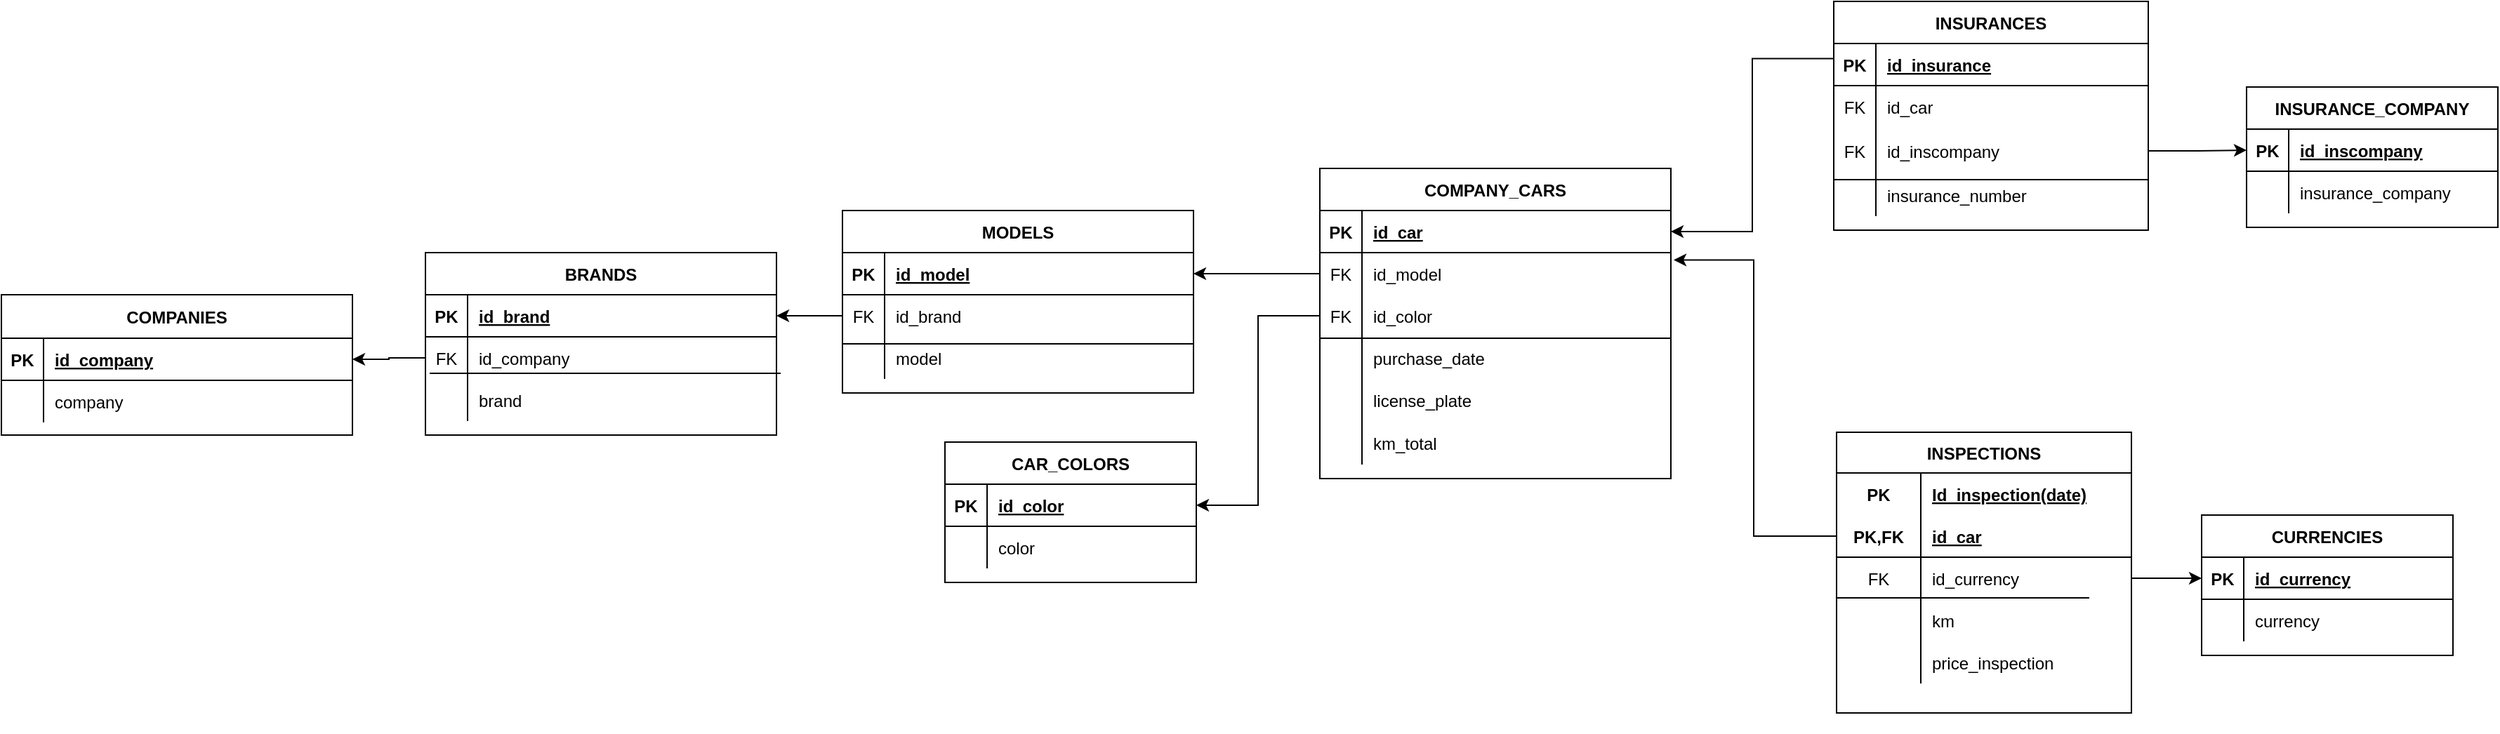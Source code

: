 <mxfile version="20.3.0" type="device"><diagram id="R2lEEEUBdFMjLlhIrx00" name="Diagrama E-R_Practica_YeseniaAndrac"><mxGraphModel dx="2715" dy="1328" grid="1" gridSize="10" guides="1" tooltips="1" connect="1" arrows="1" fold="1" page="1" pageScale="1" pageWidth="850" pageHeight="1100" math="0" shadow="0" extFonts="Permanent Marker^https://fonts.googleapis.com/css?family=Permanent+Marker"><root><mxCell id="0"/><mxCell id="1" parent="0"/><mxCell id="A-ps9VTv0OGeyda98y38-13" value="COMPANIES" style="shape=table;startSize=31;container=1;collapsible=1;childLayout=tableLayout;fixedRows=1;rowLines=0;fontStyle=1;align=center;resizeLast=1;" vertex="1" parent="1"><mxGeometry x="-559" y="259" width="250" height="100" as="geometry"/></mxCell><mxCell id="A-ps9VTv0OGeyda98y38-14" value="" style="shape=partialRectangle;collapsible=0;dropTarget=0;pointerEvents=0;fillColor=none;points=[[0,0.5],[1,0.5]];portConstraint=eastwest;top=0;left=0;right=0;bottom=1;" vertex="1" parent="A-ps9VTv0OGeyda98y38-13"><mxGeometry y="31" width="250" height="30" as="geometry"/></mxCell><mxCell id="A-ps9VTv0OGeyda98y38-15" value="PK" style="shape=partialRectangle;overflow=hidden;connectable=0;fillColor=none;top=0;left=0;bottom=0;right=0;fontStyle=1;" vertex="1" parent="A-ps9VTv0OGeyda98y38-14"><mxGeometry width="30" height="30" as="geometry"><mxRectangle width="30" height="30" as="alternateBounds"/></mxGeometry></mxCell><mxCell id="A-ps9VTv0OGeyda98y38-16" value="id_company" style="shape=partialRectangle;overflow=hidden;connectable=0;fillColor=none;top=0;left=0;bottom=0;right=0;align=left;spacingLeft=6;fontStyle=5;" vertex="1" parent="A-ps9VTv0OGeyda98y38-14"><mxGeometry x="30" width="220" height="30" as="geometry"><mxRectangle width="220" height="30" as="alternateBounds"/></mxGeometry></mxCell><mxCell id="A-ps9VTv0OGeyda98y38-17" value="" style="shape=partialRectangle;collapsible=0;dropTarget=0;pointerEvents=0;fillColor=none;points=[[0,0.5],[1,0.5]];portConstraint=eastwest;top=0;left=0;right=0;bottom=0;" vertex="1" parent="A-ps9VTv0OGeyda98y38-13"><mxGeometry y="61" width="250" height="30" as="geometry"/></mxCell><mxCell id="A-ps9VTv0OGeyda98y38-18" value="" style="shape=partialRectangle;overflow=hidden;connectable=0;fillColor=none;top=0;left=0;bottom=0;right=0;" vertex="1" parent="A-ps9VTv0OGeyda98y38-17"><mxGeometry width="30" height="30" as="geometry"><mxRectangle width="30" height="30" as="alternateBounds"/></mxGeometry></mxCell><mxCell id="A-ps9VTv0OGeyda98y38-19" value="company" style="shape=partialRectangle;overflow=hidden;connectable=0;fillColor=none;top=0;left=0;bottom=0;right=0;align=left;spacingLeft=6;" vertex="1" parent="A-ps9VTv0OGeyda98y38-17"><mxGeometry x="30" width="220" height="30" as="geometry"><mxRectangle width="220" height="30" as="alternateBounds"/></mxGeometry></mxCell><mxCell id="A-ps9VTv0OGeyda98y38-60" value="" style="line;strokeWidth=1;rotatable=0;dashed=0;labelPosition=right;align=left;verticalAlign=middle;spacingTop=0;spacingLeft=6;points=[];portConstraint=eastwest;" vertex="1" parent="1"><mxGeometry x="380" y="285" width="250" height="10" as="geometry"/></mxCell><mxCell id="A-ps9VTv0OGeyda98y38-65" value="" style="group" vertex="1" connectable="0" parent="1"><mxGeometry x="-254" y="229" width="250" height="130" as="geometry"/></mxCell><mxCell id="A-ps9VTv0OGeyda98y38-64" value="" style="line;strokeWidth=1;rotatable=0;dashed=0;labelPosition=right;align=left;verticalAlign=middle;spacingTop=0;spacingLeft=6;points=[];portConstraint=eastwest;" vertex="1" parent="A-ps9VTv0OGeyda98y38-65"><mxGeometry y="81" width="250" height="10" as="geometry"/></mxCell><mxCell id="A-ps9VTv0OGeyda98y38-66" value="" style="group" vertex="1" connectable="0" parent="1"><mxGeometry x="40" y="199" width="250" height="130" as="geometry"/></mxCell><mxCell id="C-vyLk0tnHw3VtMMgP7b-2" value="MODELS" style="shape=table;startSize=30;container=1;collapsible=1;childLayout=tableLayout;fixedRows=1;rowLines=0;fontStyle=1;align=center;resizeLast=1;" parent="A-ps9VTv0OGeyda98y38-66" vertex="1"><mxGeometry width="250" height="130" as="geometry"/></mxCell><mxCell id="C-vyLk0tnHw3VtMMgP7b-3" value="" style="shape=partialRectangle;collapsible=0;dropTarget=0;pointerEvents=0;fillColor=none;points=[[0,0.5],[1,0.5]];portConstraint=eastwest;top=0;left=0;right=0;bottom=1;" parent="C-vyLk0tnHw3VtMMgP7b-2" vertex="1"><mxGeometry y="30" width="250" height="30" as="geometry"/></mxCell><mxCell id="C-vyLk0tnHw3VtMMgP7b-4" value="PK" style="shape=partialRectangle;overflow=hidden;connectable=0;fillColor=none;top=0;left=0;bottom=0;right=0;fontStyle=1;" parent="C-vyLk0tnHw3VtMMgP7b-3" vertex="1"><mxGeometry width="30" height="30" as="geometry"><mxRectangle width="30" height="30" as="alternateBounds"/></mxGeometry></mxCell><mxCell id="C-vyLk0tnHw3VtMMgP7b-5" value="id_model" style="shape=partialRectangle;overflow=hidden;connectable=0;fillColor=none;top=0;left=0;bottom=0;right=0;align=left;spacingLeft=6;fontStyle=5;" parent="C-vyLk0tnHw3VtMMgP7b-3" vertex="1"><mxGeometry x="30" width="220" height="30" as="geometry"><mxRectangle width="220" height="30" as="alternateBounds"/></mxGeometry></mxCell><mxCell id="C-vyLk0tnHw3VtMMgP7b-6" value="" style="shape=partialRectangle;collapsible=0;dropTarget=0;pointerEvents=0;fillColor=none;points=[[0,0.5],[1,0.5]];portConstraint=eastwest;top=0;left=0;right=0;bottom=0;" parent="C-vyLk0tnHw3VtMMgP7b-2" vertex="1"><mxGeometry y="60" width="250" height="30" as="geometry"/></mxCell><mxCell id="C-vyLk0tnHw3VtMMgP7b-7" value="FK" style="shape=partialRectangle;overflow=hidden;connectable=0;fillColor=none;top=0;left=0;bottom=0;right=0;" parent="C-vyLk0tnHw3VtMMgP7b-6" vertex="1"><mxGeometry width="30" height="30" as="geometry"><mxRectangle width="30" height="30" as="alternateBounds"/></mxGeometry></mxCell><mxCell id="C-vyLk0tnHw3VtMMgP7b-8" value="id_brand" style="shape=partialRectangle;overflow=hidden;connectable=0;fillColor=none;top=0;left=0;bottom=0;right=0;align=left;spacingLeft=6;" parent="C-vyLk0tnHw3VtMMgP7b-6" vertex="1"><mxGeometry x="30" width="220" height="30" as="geometry"><mxRectangle width="220" height="30" as="alternateBounds"/></mxGeometry></mxCell><mxCell id="C-vyLk0tnHw3VtMMgP7b-9" value="" style="shape=partialRectangle;collapsible=0;dropTarget=0;pointerEvents=0;fillColor=none;points=[[0,0.5],[1,0.5]];portConstraint=eastwest;top=0;left=0;right=0;bottom=0;" parent="C-vyLk0tnHw3VtMMgP7b-2" vertex="1"><mxGeometry y="90" width="250" height="30" as="geometry"/></mxCell><mxCell id="C-vyLk0tnHw3VtMMgP7b-10" value="" style="shape=partialRectangle;overflow=hidden;connectable=0;fillColor=none;top=0;left=0;bottom=0;right=0;" parent="C-vyLk0tnHw3VtMMgP7b-9" vertex="1"><mxGeometry width="30" height="30" as="geometry"><mxRectangle width="30" height="30" as="alternateBounds"/></mxGeometry></mxCell><mxCell id="C-vyLk0tnHw3VtMMgP7b-11" value="model" style="shape=partialRectangle;overflow=hidden;connectable=0;fillColor=none;top=0;left=0;bottom=0;right=0;align=left;spacingLeft=6;" parent="C-vyLk0tnHw3VtMMgP7b-9" vertex="1"><mxGeometry x="30" width="220" height="30" as="geometry"><mxRectangle width="220" height="30" as="alternateBounds"/></mxGeometry></mxCell><mxCell id="A-ps9VTv0OGeyda98y38-63" value="" style="line;strokeWidth=1;rotatable=0;dashed=0;labelPosition=right;align=left;verticalAlign=middle;spacingTop=0;spacingLeft=6;points=[];portConstraint=eastwest;" vertex="1" parent="A-ps9VTv0OGeyda98y38-66"><mxGeometry y="90" width="250" height="10" as="geometry"/></mxCell><mxCell id="A-ps9VTv0OGeyda98y38-68" value="" style="group" vertex="1" connectable="0" parent="1"><mxGeometry x="380" y="169" width="250" height="221" as="geometry"/></mxCell><mxCell id="A-ps9VTv0OGeyda98y38-24" value="COMPANY_CARS" style="shape=table;startSize=30;container=1;collapsible=1;childLayout=tableLayout;fixedRows=1;rowLines=0;fontStyle=1;align=center;resizeLast=1;" vertex="1" parent="A-ps9VTv0OGeyda98y38-68"><mxGeometry width="250" height="221" as="geometry"/></mxCell><mxCell id="A-ps9VTv0OGeyda98y38-25" value="" style="shape=partialRectangle;collapsible=0;dropTarget=0;pointerEvents=0;fillColor=none;points=[[0,0.5],[1,0.5]];portConstraint=eastwest;top=0;left=0;right=0;bottom=1;" vertex="1" parent="A-ps9VTv0OGeyda98y38-24"><mxGeometry y="30" width="250" height="30" as="geometry"/></mxCell><mxCell id="A-ps9VTv0OGeyda98y38-26" value="PK" style="shape=partialRectangle;overflow=hidden;connectable=0;fillColor=none;top=0;left=0;bottom=0;right=0;fontStyle=1;" vertex="1" parent="A-ps9VTv0OGeyda98y38-25"><mxGeometry width="30" height="30" as="geometry"><mxRectangle width="30" height="30" as="alternateBounds"/></mxGeometry></mxCell><mxCell id="A-ps9VTv0OGeyda98y38-27" value="id_car" style="shape=partialRectangle;overflow=hidden;connectable=0;fillColor=none;top=0;left=0;bottom=0;right=0;align=left;spacingLeft=6;fontStyle=5;" vertex="1" parent="A-ps9VTv0OGeyda98y38-25"><mxGeometry x="30" width="220" height="30" as="geometry"><mxRectangle width="220" height="30" as="alternateBounds"/></mxGeometry></mxCell><mxCell id="A-ps9VTv0OGeyda98y38-28" value="" style="shape=partialRectangle;collapsible=0;dropTarget=0;pointerEvents=0;fillColor=none;points=[[0,0.5],[1,0.5]];portConstraint=eastwest;top=0;left=0;right=0;bottom=0;" vertex="1" parent="A-ps9VTv0OGeyda98y38-24"><mxGeometry y="60" width="250" height="30" as="geometry"/></mxCell><mxCell id="A-ps9VTv0OGeyda98y38-29" value="FK" style="shape=partialRectangle;overflow=hidden;connectable=0;fillColor=none;top=0;left=0;bottom=0;right=0;" vertex="1" parent="A-ps9VTv0OGeyda98y38-28"><mxGeometry width="30" height="30" as="geometry"><mxRectangle width="30" height="30" as="alternateBounds"/></mxGeometry></mxCell><mxCell id="A-ps9VTv0OGeyda98y38-30" value="id_model" style="shape=partialRectangle;overflow=hidden;connectable=0;fillColor=none;top=0;left=0;bottom=0;right=0;align=left;spacingLeft=6;" vertex="1" parent="A-ps9VTv0OGeyda98y38-28"><mxGeometry x="30" width="220" height="30" as="geometry"><mxRectangle width="220" height="30" as="alternateBounds"/></mxGeometry></mxCell><mxCell id="A-ps9VTv0OGeyda98y38-31" value="" style="shape=partialRectangle;collapsible=0;dropTarget=0;pointerEvents=0;fillColor=none;points=[[0,0.5],[1,0.5]];portConstraint=eastwest;top=0;left=0;right=0;bottom=0;" vertex="1" parent="A-ps9VTv0OGeyda98y38-24"><mxGeometry y="90" width="250" height="30" as="geometry"/></mxCell><mxCell id="A-ps9VTv0OGeyda98y38-32" value="FK" style="shape=partialRectangle;overflow=hidden;connectable=0;fillColor=none;top=0;left=0;bottom=0;right=0;" vertex="1" parent="A-ps9VTv0OGeyda98y38-31"><mxGeometry width="30" height="30" as="geometry"><mxRectangle width="30" height="30" as="alternateBounds"/></mxGeometry></mxCell><mxCell id="A-ps9VTv0OGeyda98y38-33" value="id_color" style="shape=partialRectangle;overflow=hidden;connectable=0;fillColor=none;top=0;left=0;bottom=0;right=0;align=left;spacingLeft=6;" vertex="1" parent="A-ps9VTv0OGeyda98y38-31"><mxGeometry x="30" width="220" height="30" as="geometry"><mxRectangle width="220" height="30" as="alternateBounds"/></mxGeometry></mxCell><mxCell id="A-ps9VTv0OGeyda98y38-34" value="" style="shape=partialRectangle;collapsible=0;dropTarget=0;pointerEvents=0;fillColor=none;points=[[0,0.5],[1,0.5]];portConstraint=eastwest;top=0;left=0;right=0;bottom=0;" vertex="1" parent="A-ps9VTv0OGeyda98y38-24"><mxGeometry y="120" width="250" height="30" as="geometry"/></mxCell><mxCell id="A-ps9VTv0OGeyda98y38-35" value="" style="shape=partialRectangle;overflow=hidden;connectable=0;fillColor=none;top=0;left=0;bottom=0;right=0;" vertex="1" parent="A-ps9VTv0OGeyda98y38-34"><mxGeometry width="30" height="30" as="geometry"><mxRectangle width="30" height="30" as="alternateBounds"/></mxGeometry></mxCell><mxCell id="A-ps9VTv0OGeyda98y38-36" value="purchase_date" style="shape=partialRectangle;overflow=hidden;connectable=0;fillColor=none;top=0;left=0;bottom=0;right=0;align=left;spacingLeft=6;" vertex="1" parent="A-ps9VTv0OGeyda98y38-34"><mxGeometry x="30" width="220" height="30" as="geometry"><mxRectangle width="220" height="30" as="alternateBounds"/></mxGeometry></mxCell><mxCell id="A-ps9VTv0OGeyda98y38-50" value="" style="shape=partialRectangle;collapsible=0;dropTarget=0;pointerEvents=0;fillColor=none;points=[[0,0.5],[1,0.5]];portConstraint=eastwest;top=0;left=0;right=0;bottom=0;" vertex="1" parent="A-ps9VTv0OGeyda98y38-24"><mxGeometry y="150" width="250" height="30" as="geometry"/></mxCell><mxCell id="A-ps9VTv0OGeyda98y38-51" value="" style="shape=partialRectangle;overflow=hidden;connectable=0;fillColor=none;top=0;left=0;bottom=0;right=0;" vertex="1" parent="A-ps9VTv0OGeyda98y38-50"><mxGeometry width="30" height="30" as="geometry"><mxRectangle width="30" height="30" as="alternateBounds"/></mxGeometry></mxCell><mxCell id="A-ps9VTv0OGeyda98y38-52" value="license_plate" style="shape=partialRectangle;overflow=hidden;connectable=0;fillColor=none;top=0;left=0;bottom=0;right=0;align=left;spacingLeft=6;" vertex="1" parent="A-ps9VTv0OGeyda98y38-50"><mxGeometry x="30" width="220" height="30" as="geometry"><mxRectangle width="220" height="30" as="alternateBounds"/></mxGeometry></mxCell><mxCell id="A-ps9VTv0OGeyda98y38-54" value="" style="shape=partialRectangle;collapsible=0;dropTarget=0;pointerEvents=0;fillColor=none;points=[[0,0.5],[1,0.5]];portConstraint=eastwest;top=0;left=0;right=0;bottom=0;" vertex="1" parent="A-ps9VTv0OGeyda98y38-24"><mxGeometry y="180" width="250" height="31" as="geometry"/></mxCell><mxCell id="A-ps9VTv0OGeyda98y38-55" value="" style="shape=partialRectangle;overflow=hidden;connectable=0;fillColor=none;top=0;left=0;bottom=0;right=0;" vertex="1" parent="A-ps9VTv0OGeyda98y38-54"><mxGeometry width="30" height="31" as="geometry"><mxRectangle width="30" height="31" as="alternateBounds"/></mxGeometry></mxCell><mxCell id="A-ps9VTv0OGeyda98y38-56" value="km_total" style="shape=partialRectangle;overflow=hidden;connectable=0;fillColor=none;top=0;left=0;bottom=0;right=0;align=left;spacingLeft=6;" vertex="1" parent="A-ps9VTv0OGeyda98y38-54"><mxGeometry x="30" width="220" height="31" as="geometry"><mxRectangle width="220" height="31" as="alternateBounds"/></mxGeometry></mxCell><mxCell id="A-ps9VTv0OGeyda98y38-67" value="" style="line;strokeWidth=1;rotatable=0;dashed=0;labelPosition=right;align=left;verticalAlign=middle;spacingTop=0;spacingLeft=6;points=[];portConstraint=eastwest;" vertex="1" parent="A-ps9VTv0OGeyda98y38-68"><mxGeometry y="116" width="250" height="10" as="geometry"/></mxCell><mxCell id="A-ps9VTv0OGeyda98y38-69" style="edgeStyle=orthogonalEdgeStyle;rounded=0;orthogonalLoop=1;jettySize=auto;html=1;exitX=0;exitY=0.5;exitDx=0;exitDy=0;entryX=1;entryY=0.5;entryDx=0;entryDy=0;" edge="1" parent="1" source="A-ps9VTv0OGeyda98y38-28" target="C-vyLk0tnHw3VtMMgP7b-3"><mxGeometry relative="1" as="geometry"><mxPoint x="310" y="290" as="targetPoint"/></mxGeometry></mxCell><mxCell id="A-ps9VTv0OGeyda98y38-70" value="CAR_COLORS" style="shape=table;startSize=30;container=1;collapsible=1;childLayout=tableLayout;fixedRows=1;rowLines=0;fontStyle=1;align=center;resizeLast=1;" vertex="1" parent="1"><mxGeometry x="113" y="364" width="179" height="100" as="geometry"/></mxCell><mxCell id="A-ps9VTv0OGeyda98y38-71" value="" style="shape=partialRectangle;collapsible=0;dropTarget=0;pointerEvents=0;fillColor=none;points=[[0,0.5],[1,0.5]];portConstraint=eastwest;top=0;left=0;right=0;bottom=1;" vertex="1" parent="A-ps9VTv0OGeyda98y38-70"><mxGeometry y="30" width="179" height="30" as="geometry"/></mxCell><mxCell id="A-ps9VTv0OGeyda98y38-72" value="PK" style="shape=partialRectangle;overflow=hidden;connectable=0;fillColor=none;top=0;left=0;bottom=0;right=0;fontStyle=1;" vertex="1" parent="A-ps9VTv0OGeyda98y38-71"><mxGeometry width="30" height="30" as="geometry"><mxRectangle width="30" height="30" as="alternateBounds"/></mxGeometry></mxCell><mxCell id="A-ps9VTv0OGeyda98y38-73" value="id_color" style="shape=partialRectangle;overflow=hidden;connectable=0;fillColor=none;top=0;left=0;bottom=0;right=0;align=left;spacingLeft=6;fontStyle=5;" vertex="1" parent="A-ps9VTv0OGeyda98y38-71"><mxGeometry x="30" width="149" height="30" as="geometry"><mxRectangle width="149" height="30" as="alternateBounds"/></mxGeometry></mxCell><mxCell id="A-ps9VTv0OGeyda98y38-74" value="" style="shape=partialRectangle;collapsible=0;dropTarget=0;pointerEvents=0;fillColor=none;points=[[0,0.5],[1,0.5]];portConstraint=eastwest;top=0;left=0;right=0;bottom=0;" vertex="1" parent="A-ps9VTv0OGeyda98y38-70"><mxGeometry y="60" width="179" height="30" as="geometry"/></mxCell><mxCell id="A-ps9VTv0OGeyda98y38-75" value="" style="shape=partialRectangle;overflow=hidden;connectable=0;fillColor=none;top=0;left=0;bottom=0;right=0;" vertex="1" parent="A-ps9VTv0OGeyda98y38-74"><mxGeometry width="30" height="30" as="geometry"><mxRectangle width="30" height="30" as="alternateBounds"/></mxGeometry></mxCell><mxCell id="A-ps9VTv0OGeyda98y38-76" value="color" style="shape=partialRectangle;overflow=hidden;connectable=0;fillColor=none;top=0;left=0;bottom=0;right=0;align=left;spacingLeft=6;" vertex="1" parent="A-ps9VTv0OGeyda98y38-74"><mxGeometry x="30" width="149" height="30" as="geometry"><mxRectangle width="149" height="30" as="alternateBounds"/></mxGeometry></mxCell><mxCell id="A-ps9VTv0OGeyda98y38-77" style="edgeStyle=orthogonalEdgeStyle;rounded=0;orthogonalLoop=1;jettySize=auto;html=1;exitX=0;exitY=0.5;exitDx=0;exitDy=0;entryX=1;entryY=0.5;entryDx=0;entryDy=0;" edge="1" parent="1" source="A-ps9VTv0OGeyda98y38-31" target="A-ps9VTv0OGeyda98y38-71"><mxGeometry relative="1" as="geometry"/></mxCell><mxCell id="A-ps9VTv0OGeyda98y38-79" style="edgeStyle=orthogonalEdgeStyle;rounded=0;orthogonalLoop=1;jettySize=auto;html=1;exitX=0;exitY=0.5;exitDx=0;exitDy=0;entryX=1;entryY=0.5;entryDx=0;entryDy=0;" edge="1" parent="1" source="C-vyLk0tnHw3VtMMgP7b-6" target="A-ps9VTv0OGeyda98y38-3"><mxGeometry relative="1" as="geometry"><mxPoint x="10" y="240" as="targetPoint"/></mxGeometry></mxCell><mxCell id="A-ps9VTv0OGeyda98y38-81" style="edgeStyle=orthogonalEdgeStyle;rounded=0;orthogonalLoop=1;jettySize=auto;html=1;exitX=0;exitY=0.5;exitDx=0;exitDy=0;entryX=1;entryY=0.5;entryDx=0;entryDy=0;" edge="1" parent="1" source="A-ps9VTv0OGeyda98y38-6" target="A-ps9VTv0OGeyda98y38-14"><mxGeometry relative="1" as="geometry"/></mxCell><mxCell id="A-ps9VTv0OGeyda98y38-2" value="BRANDS" style="shape=table;startSize=30;container=1;collapsible=1;childLayout=tableLayout;fixedRows=1;rowLines=0;fontStyle=1;align=center;resizeLast=1;" vertex="1" parent="1"><mxGeometry x="-257" y="229" width="250" height="130" as="geometry"/></mxCell><mxCell id="A-ps9VTv0OGeyda98y38-3" value="" style="shape=partialRectangle;collapsible=0;dropTarget=0;pointerEvents=0;fillColor=none;points=[[0,0.5],[1,0.5]];portConstraint=eastwest;top=0;left=0;right=0;bottom=1;" vertex="1" parent="A-ps9VTv0OGeyda98y38-2"><mxGeometry y="30" width="250" height="30" as="geometry"/></mxCell><mxCell id="A-ps9VTv0OGeyda98y38-4" value="PK" style="shape=partialRectangle;overflow=hidden;connectable=0;fillColor=none;top=0;left=0;bottom=0;right=0;fontStyle=1;" vertex="1" parent="A-ps9VTv0OGeyda98y38-3"><mxGeometry width="30" height="30" as="geometry"><mxRectangle width="30" height="30" as="alternateBounds"/></mxGeometry></mxCell><mxCell id="A-ps9VTv0OGeyda98y38-5" value="id_brand" style="shape=partialRectangle;overflow=hidden;connectable=0;fillColor=none;top=0;left=0;bottom=0;right=0;align=left;spacingLeft=6;fontStyle=5;" vertex="1" parent="A-ps9VTv0OGeyda98y38-3"><mxGeometry x="30" width="220" height="30" as="geometry"><mxRectangle width="220" height="30" as="alternateBounds"/></mxGeometry></mxCell><mxCell id="A-ps9VTv0OGeyda98y38-6" value="" style="shape=partialRectangle;collapsible=0;dropTarget=0;pointerEvents=0;fillColor=none;points=[[0,0.5],[1,0.5]];portConstraint=eastwest;top=0;left=0;right=0;bottom=0;" vertex="1" parent="A-ps9VTv0OGeyda98y38-2"><mxGeometry y="60" width="250" height="30" as="geometry"/></mxCell><mxCell id="A-ps9VTv0OGeyda98y38-7" value="FK" style="shape=partialRectangle;overflow=hidden;connectable=0;fillColor=none;top=0;left=0;bottom=0;right=0;" vertex="1" parent="A-ps9VTv0OGeyda98y38-6"><mxGeometry width="30" height="30" as="geometry"><mxRectangle width="30" height="30" as="alternateBounds"/></mxGeometry></mxCell><mxCell id="A-ps9VTv0OGeyda98y38-8" value="id_company" style="shape=partialRectangle;overflow=hidden;connectable=0;fillColor=none;top=0;left=0;bottom=0;right=0;align=left;spacingLeft=6;" vertex="1" parent="A-ps9VTv0OGeyda98y38-6"><mxGeometry x="30" width="220" height="30" as="geometry"><mxRectangle width="220" height="30" as="alternateBounds"/></mxGeometry></mxCell><mxCell id="A-ps9VTv0OGeyda98y38-9" value="" style="shape=partialRectangle;collapsible=0;dropTarget=0;pointerEvents=0;fillColor=none;points=[[0,0.5],[1,0.5]];portConstraint=eastwest;top=0;left=0;right=0;bottom=0;" vertex="1" parent="A-ps9VTv0OGeyda98y38-2"><mxGeometry y="90" width="250" height="30" as="geometry"/></mxCell><mxCell id="A-ps9VTv0OGeyda98y38-10" value="" style="shape=partialRectangle;overflow=hidden;connectable=0;fillColor=none;top=0;left=0;bottom=0;right=0;" vertex="1" parent="A-ps9VTv0OGeyda98y38-9"><mxGeometry width="30" height="30" as="geometry"><mxRectangle width="30" height="30" as="alternateBounds"/></mxGeometry></mxCell><mxCell id="A-ps9VTv0OGeyda98y38-11" value="brand" style="shape=partialRectangle;overflow=hidden;connectable=0;fillColor=none;top=0;left=0;bottom=0;right=0;align=left;spacingLeft=6;" vertex="1" parent="A-ps9VTv0OGeyda98y38-9"><mxGeometry x="30" width="220" height="30" as="geometry"><mxRectangle width="220" height="30" as="alternateBounds"/></mxGeometry></mxCell><mxCell id="A-ps9VTv0OGeyda98y38-124" value="" style="group" vertex="1" connectable="0" parent="1"><mxGeometry x="870" y="350" width="250" height="221" as="geometry"/></mxCell><mxCell id="A-ps9VTv0OGeyda98y38-198" value="" style="group" vertex="1" connectable="0" parent="A-ps9VTv0OGeyda98y38-124"><mxGeometry x="-122" y="7" width="210" height="200" as="geometry"/></mxCell><mxCell id="A-ps9VTv0OGeyda98y38-172" value="INSPECTIONS" style="shape=table;startSize=29;container=1;collapsible=1;childLayout=tableLayout;fixedRows=1;rowLines=0;fontStyle=1;align=center;resizeLast=1;" vertex="1" parent="A-ps9VTv0OGeyda98y38-198"><mxGeometry width="210" height="200" as="geometry"/></mxCell><mxCell id="A-ps9VTv0OGeyda98y38-173" value="" style="shape=tableRow;horizontal=0;startSize=0;swimlaneHead=0;swimlaneBody=0;fillColor=none;collapsible=0;dropTarget=0;points=[[0,0.5],[1,0.5]];portConstraint=eastwest;top=0;left=0;right=0;bottom=0;" vertex="1" parent="A-ps9VTv0OGeyda98y38-172"><mxGeometry y="29" width="210" height="30" as="geometry"/></mxCell><mxCell id="A-ps9VTv0OGeyda98y38-174" value="PK" style="shape=partialRectangle;connectable=0;fillColor=none;top=0;left=0;bottom=0;right=0;fontStyle=1;overflow=hidden;" vertex="1" parent="A-ps9VTv0OGeyda98y38-173"><mxGeometry width="60" height="30" as="geometry"><mxRectangle width="60" height="30" as="alternateBounds"/></mxGeometry></mxCell><mxCell id="A-ps9VTv0OGeyda98y38-175" value="Id_inspection(date)" style="shape=partialRectangle;connectable=0;fillColor=none;top=0;left=0;bottom=0;right=0;align=left;spacingLeft=6;fontStyle=5;overflow=hidden;" vertex="1" parent="A-ps9VTv0OGeyda98y38-173"><mxGeometry x="60" width="150" height="30" as="geometry"><mxRectangle width="150" height="30" as="alternateBounds"/></mxGeometry></mxCell><mxCell id="A-ps9VTv0OGeyda98y38-176" value="" style="shape=tableRow;horizontal=0;startSize=0;swimlaneHead=0;swimlaneBody=0;fillColor=none;collapsible=0;dropTarget=0;points=[[0,0.5],[1,0.5]];portConstraint=eastwest;top=0;left=0;right=0;bottom=1;" vertex="1" parent="A-ps9VTv0OGeyda98y38-172"><mxGeometry y="59" width="210" height="30" as="geometry"/></mxCell><mxCell id="A-ps9VTv0OGeyda98y38-177" value="PK,FK" style="shape=partialRectangle;connectable=0;fillColor=none;top=0;left=0;bottom=0;right=0;fontStyle=1;overflow=hidden;" vertex="1" parent="A-ps9VTv0OGeyda98y38-176"><mxGeometry width="60" height="30" as="geometry"><mxRectangle width="60" height="30" as="alternateBounds"/></mxGeometry></mxCell><mxCell id="A-ps9VTv0OGeyda98y38-178" value="id_car" style="shape=partialRectangle;connectable=0;fillColor=none;top=0;left=0;bottom=0;right=0;align=left;spacingLeft=6;fontStyle=5;overflow=hidden;" vertex="1" parent="A-ps9VTv0OGeyda98y38-176"><mxGeometry x="60" width="150" height="30" as="geometry"><mxRectangle width="150" height="30" as="alternateBounds"/></mxGeometry></mxCell><mxCell id="A-ps9VTv0OGeyda98y38-179" value="" style="shape=tableRow;horizontal=0;startSize=0;swimlaneHead=0;swimlaneBody=0;fillColor=none;collapsible=0;dropTarget=0;points=[[0,0.5],[1,0.5]];portConstraint=eastwest;top=0;left=0;right=0;bottom=0;" vertex="1" parent="A-ps9VTv0OGeyda98y38-172"><mxGeometry y="89" width="210" height="30" as="geometry"/></mxCell><mxCell id="A-ps9VTv0OGeyda98y38-180" value="FK" style="shape=partialRectangle;connectable=0;fillColor=none;top=0;left=0;bottom=0;right=0;editable=1;overflow=hidden;" vertex="1" parent="A-ps9VTv0OGeyda98y38-179"><mxGeometry width="60" height="30" as="geometry"><mxRectangle width="60" height="30" as="alternateBounds"/></mxGeometry></mxCell><mxCell id="A-ps9VTv0OGeyda98y38-181" value="id_currency" style="shape=partialRectangle;connectable=0;fillColor=none;top=0;left=0;bottom=0;right=0;align=left;spacingLeft=6;overflow=hidden;" vertex="1" parent="A-ps9VTv0OGeyda98y38-179"><mxGeometry x="60" width="150" height="30" as="geometry"><mxRectangle width="150" height="30" as="alternateBounds"/></mxGeometry></mxCell><mxCell id="A-ps9VTv0OGeyda98y38-182" value="" style="shape=tableRow;horizontal=0;startSize=0;swimlaneHead=0;swimlaneBody=0;fillColor=none;collapsible=0;dropTarget=0;points=[[0,0.5],[1,0.5]];portConstraint=eastwest;top=0;left=0;right=0;bottom=0;" vertex="1" parent="A-ps9VTv0OGeyda98y38-172"><mxGeometry y="119" width="210" height="30" as="geometry"/></mxCell><mxCell id="A-ps9VTv0OGeyda98y38-183" value="" style="shape=partialRectangle;connectable=0;fillColor=none;top=0;left=0;bottom=0;right=0;editable=1;overflow=hidden;" vertex="1" parent="A-ps9VTv0OGeyda98y38-182"><mxGeometry width="60" height="30" as="geometry"><mxRectangle width="60" height="30" as="alternateBounds"/></mxGeometry></mxCell><mxCell id="A-ps9VTv0OGeyda98y38-184" value="km" style="shape=partialRectangle;connectable=0;fillColor=none;top=0;left=0;bottom=0;right=0;align=left;spacingLeft=6;overflow=hidden;" vertex="1" parent="A-ps9VTv0OGeyda98y38-182"><mxGeometry x="60" width="150" height="30" as="geometry"><mxRectangle width="150" height="30" as="alternateBounds"/></mxGeometry></mxCell><mxCell id="A-ps9VTv0OGeyda98y38-187" value="" style="shape=tableRow;horizontal=0;startSize=0;swimlaneHead=0;swimlaneBody=0;fillColor=none;collapsible=0;dropTarget=0;points=[[0,0.5],[1,0.5]];portConstraint=eastwest;top=0;left=0;right=0;bottom=0;" vertex="1" parent="A-ps9VTv0OGeyda98y38-172"><mxGeometry y="149" width="210" height="30" as="geometry"/></mxCell><mxCell id="A-ps9VTv0OGeyda98y38-188" value="" style="shape=partialRectangle;connectable=0;fillColor=none;top=0;left=0;bottom=0;right=0;editable=1;overflow=hidden;" vertex="1" parent="A-ps9VTv0OGeyda98y38-187"><mxGeometry width="60" height="30" as="geometry"><mxRectangle width="60" height="30" as="alternateBounds"/></mxGeometry></mxCell><mxCell id="A-ps9VTv0OGeyda98y38-189" value="price_inspection" style="shape=partialRectangle;connectable=0;fillColor=none;top=0;left=0;bottom=0;right=0;align=left;spacingLeft=6;overflow=hidden;" vertex="1" parent="A-ps9VTv0OGeyda98y38-187"><mxGeometry x="60" width="150" height="30" as="geometry"><mxRectangle width="150" height="30" as="alternateBounds"/></mxGeometry></mxCell><mxCell id="A-ps9VTv0OGeyda98y38-186" value="" style="line;strokeWidth=1;rotatable=0;dashed=0;labelPosition=right;align=left;verticalAlign=middle;spacingTop=0;spacingLeft=6;points=[];portConstraint=eastwest;" vertex="1" parent="A-ps9VTv0OGeyda98y38-198"><mxGeometry y="113" width="180" height="10" as="geometry"/></mxCell><mxCell id="A-ps9VTv0OGeyda98y38-145" value="" style="group" vertex="1" connectable="0" parent="1"><mxGeometry x="780" y="50" width="250" height="221" as="geometry"/></mxCell><mxCell id="A-ps9VTv0OGeyda98y38-211" value="" style="group" vertex="1" connectable="0" parent="A-ps9VTv0OGeyda98y38-145"><mxGeometry x="-40" width="230" height="163" as="geometry"/></mxCell><mxCell id="A-ps9VTv0OGeyda98y38-146" value="INSURANCES" style="shape=table;startSize=30;container=1;collapsible=1;childLayout=tableLayout;fixedRows=1;rowLines=0;fontStyle=1;align=center;resizeLast=1;" vertex="1" parent="A-ps9VTv0OGeyda98y38-211"><mxGeometry x="6" width="224" height="163" as="geometry"/></mxCell><mxCell id="A-ps9VTv0OGeyda98y38-147" value="" style="shape=partialRectangle;collapsible=0;dropTarget=0;pointerEvents=0;fillColor=none;points=[[0,0.5],[1,0.5]];portConstraint=eastwest;top=0;left=0;right=0;bottom=1;" vertex="1" parent="A-ps9VTv0OGeyda98y38-146"><mxGeometry y="30" width="224" height="30" as="geometry"/></mxCell><mxCell id="A-ps9VTv0OGeyda98y38-148" value="PK" style="shape=partialRectangle;overflow=hidden;connectable=0;fillColor=none;top=0;left=0;bottom=0;right=0;fontStyle=1;" vertex="1" parent="A-ps9VTv0OGeyda98y38-147"><mxGeometry width="30" height="30" as="geometry"><mxRectangle width="30" height="30" as="alternateBounds"/></mxGeometry></mxCell><mxCell id="A-ps9VTv0OGeyda98y38-149" value="id_insurance" style="shape=partialRectangle;overflow=hidden;connectable=0;fillColor=none;top=0;left=0;bottom=0;right=0;align=left;spacingLeft=6;fontStyle=5;" vertex="1" parent="A-ps9VTv0OGeyda98y38-147"><mxGeometry x="30" width="194" height="30" as="geometry"><mxRectangle width="194" height="30" as="alternateBounds"/></mxGeometry></mxCell><mxCell id="A-ps9VTv0OGeyda98y38-150" value="" style="shape=partialRectangle;collapsible=0;dropTarget=0;pointerEvents=0;fillColor=none;points=[[0,0.5],[1,0.5]];portConstraint=eastwest;top=0;left=0;right=0;bottom=0;" vertex="1" parent="A-ps9VTv0OGeyda98y38-146"><mxGeometry y="60" width="224" height="30" as="geometry"/></mxCell><mxCell id="A-ps9VTv0OGeyda98y38-151" value="FK" style="shape=partialRectangle;overflow=hidden;connectable=0;fillColor=none;top=0;left=0;bottom=0;right=0;" vertex="1" parent="A-ps9VTv0OGeyda98y38-150"><mxGeometry width="30" height="30" as="geometry"><mxRectangle width="30" height="30" as="alternateBounds"/></mxGeometry></mxCell><mxCell id="A-ps9VTv0OGeyda98y38-152" value="id_car" style="shape=partialRectangle;overflow=hidden;connectable=0;fillColor=none;top=0;left=0;bottom=0;right=0;align=left;spacingLeft=6;" vertex="1" parent="A-ps9VTv0OGeyda98y38-150"><mxGeometry x="30" width="194" height="30" as="geometry"><mxRectangle width="194" height="30" as="alternateBounds"/></mxGeometry></mxCell><mxCell id="A-ps9VTv0OGeyda98y38-153" value="" style="shape=partialRectangle;collapsible=0;dropTarget=0;pointerEvents=0;fillColor=none;points=[[0,0.5],[1,0.5]];portConstraint=eastwest;top=0;left=0;right=0;bottom=0;" vertex="1" parent="A-ps9VTv0OGeyda98y38-146"><mxGeometry y="90" width="224" height="33" as="geometry"/></mxCell><mxCell id="A-ps9VTv0OGeyda98y38-154" value="FK" style="shape=partialRectangle;overflow=hidden;connectable=0;fillColor=none;top=0;left=0;bottom=0;right=0;" vertex="1" parent="A-ps9VTv0OGeyda98y38-153"><mxGeometry width="30" height="33" as="geometry"><mxRectangle width="30" height="33" as="alternateBounds"/></mxGeometry></mxCell><mxCell id="A-ps9VTv0OGeyda98y38-155" value="id_inscompany" style="shape=partialRectangle;overflow=hidden;connectable=0;fillColor=none;top=0;left=0;bottom=0;right=0;align=left;spacingLeft=6;" vertex="1" parent="A-ps9VTv0OGeyda98y38-153"><mxGeometry x="30" width="194" height="33" as="geometry"><mxRectangle width="194" height="33" as="alternateBounds"/></mxGeometry></mxCell><mxCell id="A-ps9VTv0OGeyda98y38-156" value="" style="shape=partialRectangle;collapsible=0;dropTarget=0;pointerEvents=0;fillColor=none;points=[[0,0.5],[1,0.5]];portConstraint=eastwest;top=0;left=0;right=0;bottom=0;" vertex="1" parent="A-ps9VTv0OGeyda98y38-146"><mxGeometry y="123" width="224" height="30" as="geometry"/></mxCell><mxCell id="A-ps9VTv0OGeyda98y38-157" value="" style="shape=partialRectangle;overflow=hidden;connectable=0;fillColor=none;top=0;left=0;bottom=0;right=0;" vertex="1" parent="A-ps9VTv0OGeyda98y38-156"><mxGeometry width="30" height="30" as="geometry"><mxRectangle width="30" height="30" as="alternateBounds"/></mxGeometry></mxCell><mxCell id="A-ps9VTv0OGeyda98y38-158" value="insurance_number" style="shape=partialRectangle;overflow=hidden;connectable=0;fillColor=none;top=0;left=0;bottom=0;right=0;align=left;spacingLeft=6;" vertex="1" parent="A-ps9VTv0OGeyda98y38-156"><mxGeometry x="30" width="194" height="30" as="geometry"><mxRectangle width="194" height="30" as="alternateBounds"/></mxGeometry></mxCell><mxCell id="A-ps9VTv0OGeyda98y38-208" value="" style="line;strokeWidth=1;rotatable=0;dashed=0;labelPosition=right;align=left;verticalAlign=middle;spacingTop=0;spacingLeft=6;points=[];portConstraint=eastwest;" vertex="1" parent="A-ps9VTv0OGeyda98y38-211"><mxGeometry x="6" y="122" width="224" height="10" as="geometry"/></mxCell><mxCell id="A-ps9VTv0OGeyda98y38-190" value="CURRENCIES" style="shape=table;startSize=30;container=1;collapsible=1;childLayout=tableLayout;fixedRows=1;rowLines=0;fontStyle=1;align=center;resizeLast=1;" vertex="1" parent="1"><mxGeometry x="1008" y="416" width="179" height="100" as="geometry"/></mxCell><mxCell id="A-ps9VTv0OGeyda98y38-191" value="" style="shape=partialRectangle;collapsible=0;dropTarget=0;pointerEvents=0;fillColor=none;points=[[0,0.5],[1,0.5]];portConstraint=eastwest;top=0;left=0;right=0;bottom=1;" vertex="1" parent="A-ps9VTv0OGeyda98y38-190"><mxGeometry y="30" width="179" height="30" as="geometry"/></mxCell><mxCell id="A-ps9VTv0OGeyda98y38-192" value="PK" style="shape=partialRectangle;overflow=hidden;connectable=0;fillColor=none;top=0;left=0;bottom=0;right=0;fontStyle=1;" vertex="1" parent="A-ps9VTv0OGeyda98y38-191"><mxGeometry width="30" height="30" as="geometry"><mxRectangle width="30" height="30" as="alternateBounds"/></mxGeometry></mxCell><mxCell id="A-ps9VTv0OGeyda98y38-193" value="id_currency" style="shape=partialRectangle;overflow=hidden;connectable=0;fillColor=none;top=0;left=0;bottom=0;right=0;align=left;spacingLeft=6;fontStyle=5;" vertex="1" parent="A-ps9VTv0OGeyda98y38-191"><mxGeometry x="30" width="149" height="30" as="geometry"><mxRectangle width="149" height="30" as="alternateBounds"/></mxGeometry></mxCell><mxCell id="A-ps9VTv0OGeyda98y38-194" value="" style="shape=partialRectangle;collapsible=0;dropTarget=0;pointerEvents=0;fillColor=none;points=[[0,0.5],[1,0.5]];portConstraint=eastwest;top=0;left=0;right=0;bottom=0;" vertex="1" parent="A-ps9VTv0OGeyda98y38-190"><mxGeometry y="60" width="179" height="30" as="geometry"/></mxCell><mxCell id="A-ps9VTv0OGeyda98y38-195" value="" style="shape=partialRectangle;overflow=hidden;connectable=0;fillColor=none;top=0;left=0;bottom=0;right=0;" vertex="1" parent="A-ps9VTv0OGeyda98y38-194"><mxGeometry width="30" height="30" as="geometry"><mxRectangle width="30" height="30" as="alternateBounds"/></mxGeometry></mxCell><mxCell id="A-ps9VTv0OGeyda98y38-196" value="currency" style="shape=partialRectangle;overflow=hidden;connectable=0;fillColor=none;top=0;left=0;bottom=0;right=0;align=left;spacingLeft=6;" vertex="1" parent="A-ps9VTv0OGeyda98y38-194"><mxGeometry x="30" width="149" height="30" as="geometry"><mxRectangle width="149" height="30" as="alternateBounds"/></mxGeometry></mxCell><mxCell id="A-ps9VTv0OGeyda98y38-200" style="edgeStyle=orthogonalEdgeStyle;rounded=0;orthogonalLoop=1;jettySize=auto;html=1;exitX=1;exitY=0.5;exitDx=0;exitDy=0;entryX=0;entryY=0.5;entryDx=0;entryDy=0;" edge="1" parent="1" source="A-ps9VTv0OGeyda98y38-179" target="A-ps9VTv0OGeyda98y38-191"><mxGeometry relative="1" as="geometry"/></mxCell><mxCell id="A-ps9VTv0OGeyda98y38-201" value="INSURANCE_COMPANY" style="shape=table;startSize=30;container=1;collapsible=1;childLayout=tableLayout;fixedRows=1;rowLines=0;fontStyle=1;align=center;resizeLast=1;" vertex="1" parent="1"><mxGeometry x="1040" y="111" width="179" height="100" as="geometry"/></mxCell><mxCell id="A-ps9VTv0OGeyda98y38-202" value="" style="shape=partialRectangle;collapsible=0;dropTarget=0;pointerEvents=0;fillColor=none;points=[[0,0.5],[1,0.5]];portConstraint=eastwest;top=0;left=0;right=0;bottom=1;" vertex="1" parent="A-ps9VTv0OGeyda98y38-201"><mxGeometry y="30" width="179" height="30" as="geometry"/></mxCell><mxCell id="A-ps9VTv0OGeyda98y38-203" value="PK" style="shape=partialRectangle;overflow=hidden;connectable=0;fillColor=none;top=0;left=0;bottom=0;right=0;fontStyle=1;" vertex="1" parent="A-ps9VTv0OGeyda98y38-202"><mxGeometry width="30" height="30" as="geometry"><mxRectangle width="30" height="30" as="alternateBounds"/></mxGeometry></mxCell><mxCell id="A-ps9VTv0OGeyda98y38-204" value="id_inscompany" style="shape=partialRectangle;overflow=hidden;connectable=0;fillColor=none;top=0;left=0;bottom=0;right=0;align=left;spacingLeft=6;fontStyle=5;" vertex="1" parent="A-ps9VTv0OGeyda98y38-202"><mxGeometry x="30" width="149" height="30" as="geometry"><mxRectangle width="149" height="30" as="alternateBounds"/></mxGeometry></mxCell><mxCell id="A-ps9VTv0OGeyda98y38-205" value="" style="shape=partialRectangle;collapsible=0;dropTarget=0;pointerEvents=0;fillColor=none;points=[[0,0.5],[1,0.5]];portConstraint=eastwest;top=0;left=0;right=0;bottom=0;" vertex="1" parent="A-ps9VTv0OGeyda98y38-201"><mxGeometry y="60" width="179" height="30" as="geometry"/></mxCell><mxCell id="A-ps9VTv0OGeyda98y38-206" value="" style="shape=partialRectangle;overflow=hidden;connectable=0;fillColor=none;top=0;left=0;bottom=0;right=0;" vertex="1" parent="A-ps9VTv0OGeyda98y38-205"><mxGeometry width="30" height="30" as="geometry"><mxRectangle width="30" height="30" as="alternateBounds"/></mxGeometry></mxCell><mxCell id="A-ps9VTv0OGeyda98y38-207" value="insurance_company" style="shape=partialRectangle;overflow=hidden;connectable=0;fillColor=none;top=0;left=0;bottom=0;right=0;align=left;spacingLeft=6;" vertex="1" parent="A-ps9VTv0OGeyda98y38-205"><mxGeometry x="30" width="149" height="30" as="geometry"><mxRectangle width="149" height="30" as="alternateBounds"/></mxGeometry></mxCell><mxCell id="A-ps9VTv0OGeyda98y38-209" style="edgeStyle=orthogonalEdgeStyle;rounded=0;orthogonalLoop=1;jettySize=auto;html=1;exitX=0;exitY=0.25;exitDx=0;exitDy=0;entryX=1;entryY=0.5;entryDx=0;entryDy=0;" edge="1" parent="1" source="A-ps9VTv0OGeyda98y38-146" target="A-ps9VTv0OGeyda98y38-25"><mxGeometry relative="1" as="geometry"><mxPoint x="640" y="200" as="targetPoint"/></mxGeometry></mxCell><mxCell id="A-ps9VTv0OGeyda98y38-210" style="edgeStyle=orthogonalEdgeStyle;rounded=0;orthogonalLoop=1;jettySize=auto;html=1;exitX=0;exitY=0.5;exitDx=0;exitDy=0;entryX=1.008;entryY=0.174;entryDx=0;entryDy=0;entryPerimeter=0;" edge="1" parent="1" source="A-ps9VTv0OGeyda98y38-176" target="A-ps9VTv0OGeyda98y38-28"><mxGeometry relative="1" as="geometry"/></mxCell><mxCell id="A-ps9VTv0OGeyda98y38-212" style="edgeStyle=orthogonalEdgeStyle;rounded=0;orthogonalLoop=1;jettySize=auto;html=1;exitX=1;exitY=0.5;exitDx=0;exitDy=0;entryX=0;entryY=0.5;entryDx=0;entryDy=0;" edge="1" parent="1" source="A-ps9VTv0OGeyda98y38-153" target="A-ps9VTv0OGeyda98y38-202"><mxGeometry relative="1" as="geometry"/></mxCell></root></mxGraphModel></diagram></mxfile>